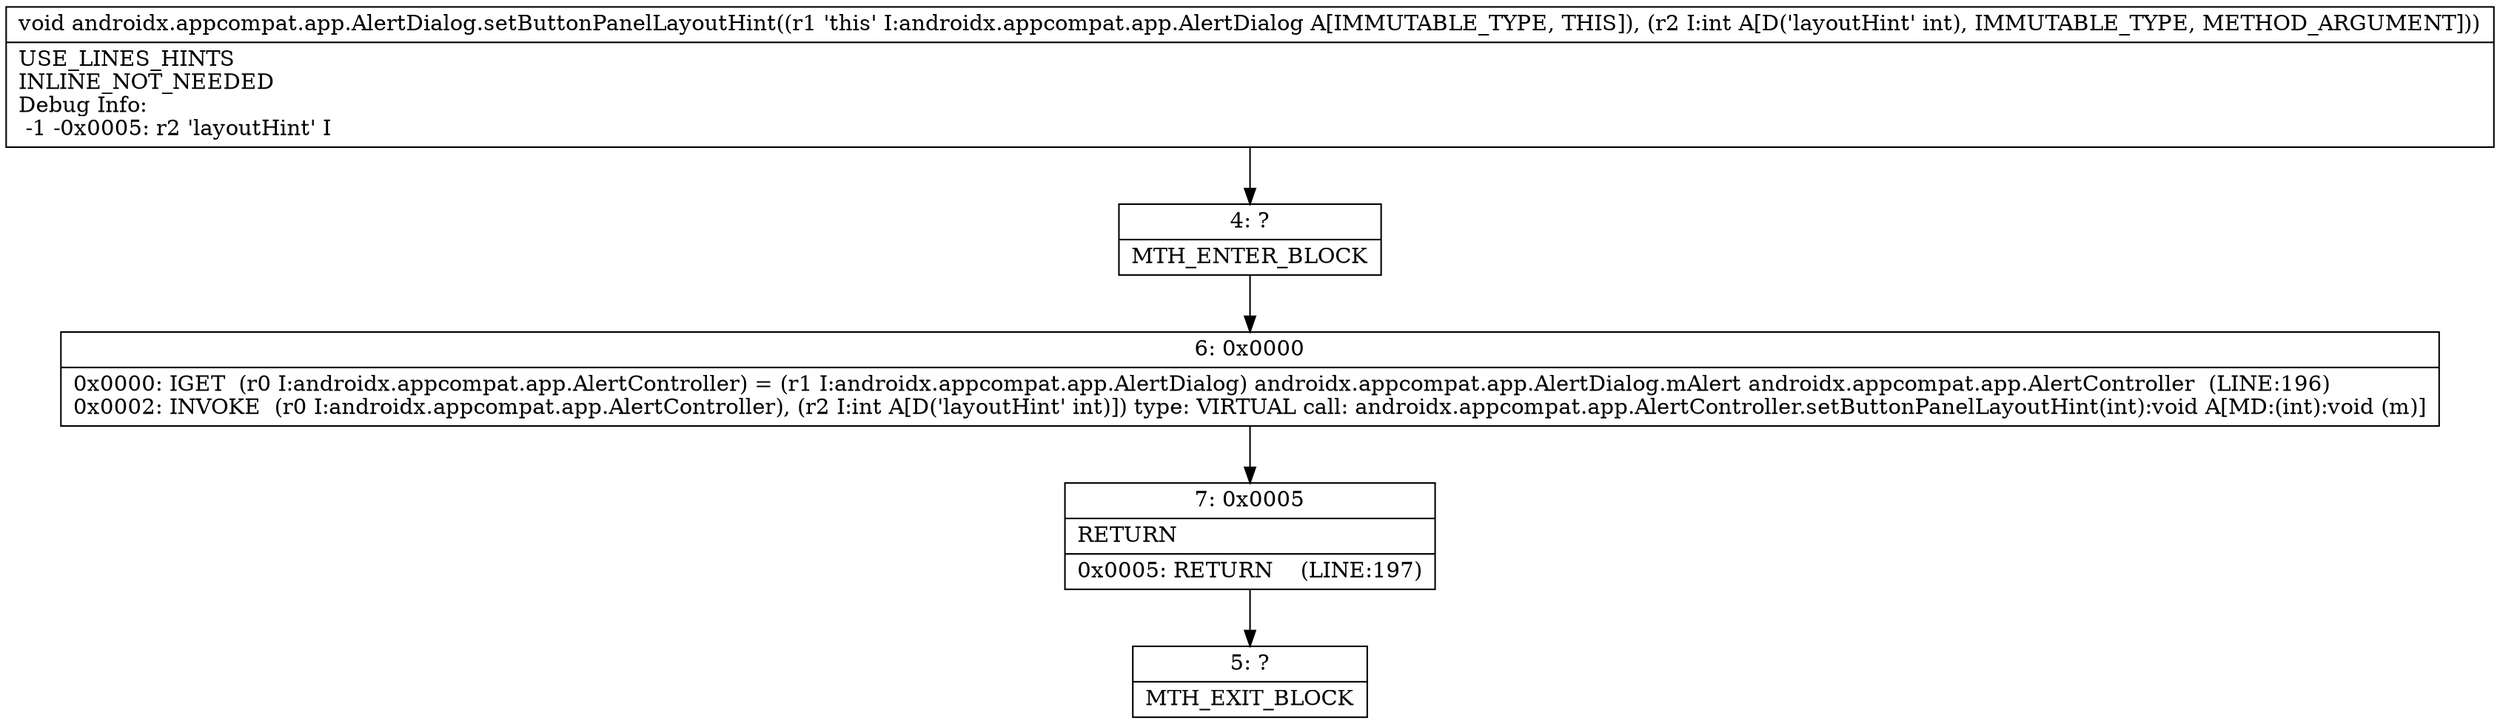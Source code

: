 digraph "CFG forandroidx.appcompat.app.AlertDialog.setButtonPanelLayoutHint(I)V" {
Node_4 [shape=record,label="{4\:\ ?|MTH_ENTER_BLOCK\l}"];
Node_6 [shape=record,label="{6\:\ 0x0000|0x0000: IGET  (r0 I:androidx.appcompat.app.AlertController) = (r1 I:androidx.appcompat.app.AlertDialog) androidx.appcompat.app.AlertDialog.mAlert androidx.appcompat.app.AlertController  (LINE:196)\l0x0002: INVOKE  (r0 I:androidx.appcompat.app.AlertController), (r2 I:int A[D('layoutHint' int)]) type: VIRTUAL call: androidx.appcompat.app.AlertController.setButtonPanelLayoutHint(int):void A[MD:(int):void (m)]\l}"];
Node_7 [shape=record,label="{7\:\ 0x0005|RETURN\l|0x0005: RETURN    (LINE:197)\l}"];
Node_5 [shape=record,label="{5\:\ ?|MTH_EXIT_BLOCK\l}"];
MethodNode[shape=record,label="{void androidx.appcompat.app.AlertDialog.setButtonPanelLayoutHint((r1 'this' I:androidx.appcompat.app.AlertDialog A[IMMUTABLE_TYPE, THIS]), (r2 I:int A[D('layoutHint' int), IMMUTABLE_TYPE, METHOD_ARGUMENT]))  | USE_LINES_HINTS\lINLINE_NOT_NEEDED\lDebug Info:\l  \-1 \-0x0005: r2 'layoutHint' I\l}"];
MethodNode -> Node_4;Node_4 -> Node_6;
Node_6 -> Node_7;
Node_7 -> Node_5;
}

